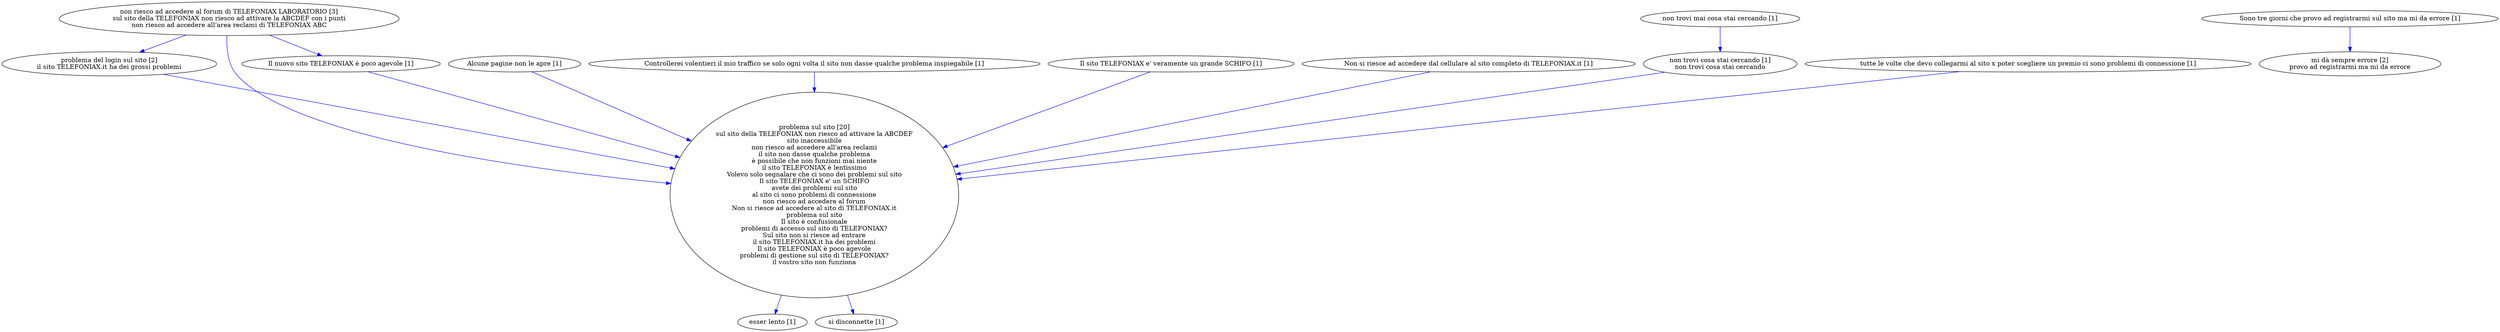 digraph collapsedGraph {
"problema del login sul sito [2]\nil sito TELEFONIAX.it ha dei grossi problemi""problema sul sito [20]\nsul sito della TELEFONIAX non riesco ad attivare la ABCDEF\nsito inaccessibile\nnon riesco ad accedere all'area reclami\nil sito non dasse qualche problema\nè possibile che non funzioni mai niente\nil sito TELEFONIAX è lentissimo\nVolevo solo segnalare che ci sono dei problemi sul sito\nIl sito TELEFONIAX e' un SCHIFO\navete dei problemi sul sito\nal sito ci sono problemi di connessione\nnon riesco ad accedere al forum\nNon si riesce ad accedere al sito di TELEFONIAX.it\nproblema sul sito\nIl sito è confusionale\nproblemi di accesso sul sito di TELEFONIAX?\nSul sito non si riesce ad entrare\nil sito TELEFONIAX.it ha dei problemi\nIl sito TELEFONIAX è poco agevole\nproblemi di gestione sul sito di TELEFONIAX?\nil vostro sito non funziona""mi dà sempre errore [2]\nprovo ad registrarmi ma mi da errore""non riesco ad accedere al forum di TELEFONIAX LABORATORIO [3]\nsul sito della TELEFONIAX non riesco ad attivare la ABCDEF con i punti\nnon riesco ad accedere all'area reclami di TELEFONIAX ABC""Alcune pagine non le apre [1]""Controllerei volentieri il mio traffico se solo ogni volta il sito non dasse qualche problema inspiegabile [1]""Il nuovo sito TELEFONIAX è poco agevole [1]""Il sito TELEFONIAX e' veramente un grande SCHIFO [1]""Non si riesce ad accedere dal cellulare al sito completo di TELEFONIAX.it [1]""Sono tre giorni che provo ad registrarmi sul sito ma mi da errore [1]""esser lento [1]""non trovi cosa stai cercando [1]\nnon trovi cosa stai cercando""non trovi mai cosa stai cercando [1]""si disconnette [1]""tutte le volte che devo collegarmi al sito x poter scegliere un premio ci sono problemi di connessione [1]""Il nuovo sito TELEFONIAX è poco agevole [1]" -> "problema sul sito [20]\nsul sito della TELEFONIAX non riesco ad attivare la ABCDEF\nsito inaccessibile\nnon riesco ad accedere all'area reclami\nil sito non dasse qualche problema\nè possibile che non funzioni mai niente\nil sito TELEFONIAX è lentissimo\nVolevo solo segnalare che ci sono dei problemi sul sito\nIl sito TELEFONIAX e' un SCHIFO\navete dei problemi sul sito\nal sito ci sono problemi di connessione\nnon riesco ad accedere al forum\nNon si riesce ad accedere al sito di TELEFONIAX.it\nproblema sul sito\nIl sito è confusionale\nproblemi di accesso sul sito di TELEFONIAX?\nSul sito non si riesce ad entrare\nil sito TELEFONIAX.it ha dei problemi\nIl sito TELEFONIAX è poco agevole\nproblemi di gestione sul sito di TELEFONIAX?\nil vostro sito non funziona" [color=blue]
"Il sito TELEFONIAX e' veramente un grande SCHIFO [1]" -> "problema sul sito [20]\nsul sito della TELEFONIAX non riesco ad attivare la ABCDEF\nsito inaccessibile\nnon riesco ad accedere all'area reclami\nil sito non dasse qualche problema\nè possibile che non funzioni mai niente\nil sito TELEFONIAX è lentissimo\nVolevo solo segnalare che ci sono dei problemi sul sito\nIl sito TELEFONIAX e' un SCHIFO\navete dei problemi sul sito\nal sito ci sono problemi di connessione\nnon riesco ad accedere al forum\nNon si riesce ad accedere al sito di TELEFONIAX.it\nproblema sul sito\nIl sito è confusionale\nproblemi di accesso sul sito di TELEFONIAX?\nSul sito non si riesce ad entrare\nil sito TELEFONIAX.it ha dei problemi\nIl sito TELEFONIAX è poco agevole\nproblemi di gestione sul sito di TELEFONIAX?\nil vostro sito non funziona" [color=blue]
"Non si riesce ad accedere dal cellulare al sito completo di TELEFONIAX.it [1]" -> "problema sul sito [20]\nsul sito della TELEFONIAX non riesco ad attivare la ABCDEF\nsito inaccessibile\nnon riesco ad accedere all'area reclami\nil sito non dasse qualche problema\nè possibile che non funzioni mai niente\nil sito TELEFONIAX è lentissimo\nVolevo solo segnalare che ci sono dei problemi sul sito\nIl sito TELEFONIAX e' un SCHIFO\navete dei problemi sul sito\nal sito ci sono problemi di connessione\nnon riesco ad accedere al forum\nNon si riesce ad accedere al sito di TELEFONIAX.it\nproblema sul sito\nIl sito è confusionale\nproblemi di accesso sul sito di TELEFONIAX?\nSul sito non si riesce ad entrare\nil sito TELEFONIAX.it ha dei problemi\nIl sito TELEFONIAX è poco agevole\nproblemi di gestione sul sito di TELEFONIAX?\nil vostro sito non funziona" [color=blue]
"problema sul sito [20]\nsul sito della TELEFONIAX non riesco ad attivare la ABCDEF\nsito inaccessibile\nnon riesco ad accedere all'area reclami\nil sito non dasse qualche problema\nè possibile che non funzioni mai niente\nil sito TELEFONIAX è lentissimo\nVolevo solo segnalare che ci sono dei problemi sul sito\nIl sito TELEFONIAX e' un SCHIFO\navete dei problemi sul sito\nal sito ci sono problemi di connessione\nnon riesco ad accedere al forum\nNon si riesce ad accedere al sito di TELEFONIAX.it\nproblema sul sito\nIl sito è confusionale\nproblemi di accesso sul sito di TELEFONIAX?\nSul sito non si riesce ad entrare\nil sito TELEFONIAX.it ha dei problemi\nIl sito TELEFONIAX è poco agevole\nproblemi di gestione sul sito di TELEFONIAX?\nil vostro sito non funziona" -> "esser lento [1]" [color=blue]
"problema del login sul sito [2]\nil sito TELEFONIAX.it ha dei grossi problemi" -> "problema sul sito [20]\nsul sito della TELEFONIAX non riesco ad attivare la ABCDEF\nsito inaccessibile\nnon riesco ad accedere all'area reclami\nil sito non dasse qualche problema\nè possibile che non funzioni mai niente\nil sito TELEFONIAX è lentissimo\nVolevo solo segnalare che ci sono dei problemi sul sito\nIl sito TELEFONIAX e' un SCHIFO\navete dei problemi sul sito\nal sito ci sono problemi di connessione\nnon riesco ad accedere al forum\nNon si riesce ad accedere al sito di TELEFONIAX.it\nproblema sul sito\nIl sito è confusionale\nproblemi di accesso sul sito di TELEFONIAX?\nSul sito non si riesce ad entrare\nil sito TELEFONIAX.it ha dei problemi\nIl sito TELEFONIAX è poco agevole\nproblemi di gestione sul sito di TELEFONIAX?\nil vostro sito non funziona" [color=blue]
"Alcune pagine non le apre [1]" -> "problema sul sito [20]\nsul sito della TELEFONIAX non riesco ad attivare la ABCDEF\nsito inaccessibile\nnon riesco ad accedere all'area reclami\nil sito non dasse qualche problema\nè possibile che non funzioni mai niente\nil sito TELEFONIAX è lentissimo\nVolevo solo segnalare che ci sono dei problemi sul sito\nIl sito TELEFONIAX e' un SCHIFO\navete dei problemi sul sito\nal sito ci sono problemi di connessione\nnon riesco ad accedere al forum\nNon si riesce ad accedere al sito di TELEFONIAX.it\nproblema sul sito\nIl sito è confusionale\nproblemi di accesso sul sito di TELEFONIAX?\nSul sito non si riesce ad entrare\nil sito TELEFONIAX.it ha dei problemi\nIl sito TELEFONIAX è poco agevole\nproblemi di gestione sul sito di TELEFONIAX?\nil vostro sito non funziona" [color=blue]
"Sono tre giorni che provo ad registrarmi sul sito ma mi da errore [1]" -> "mi dà sempre errore [2]\nprovo ad registrarmi ma mi da errore" [color=blue]
"non trovi mai cosa stai cercando [1]" -> "non trovi cosa stai cercando [1]\nnon trovi cosa stai cercando" [color=blue]
"non trovi cosa stai cercando [1]\nnon trovi cosa stai cercando" -> "problema sul sito [20]\nsul sito della TELEFONIAX non riesco ad attivare la ABCDEF\nsito inaccessibile\nnon riesco ad accedere all'area reclami\nil sito non dasse qualche problema\nè possibile che non funzioni mai niente\nil sito TELEFONIAX è lentissimo\nVolevo solo segnalare che ci sono dei problemi sul sito\nIl sito TELEFONIAX e' un SCHIFO\navete dei problemi sul sito\nal sito ci sono problemi di connessione\nnon riesco ad accedere al forum\nNon si riesce ad accedere al sito di TELEFONIAX.it\nproblema sul sito\nIl sito è confusionale\nproblemi di accesso sul sito di TELEFONIAX?\nSul sito non si riesce ad entrare\nil sito TELEFONIAX.it ha dei problemi\nIl sito TELEFONIAX è poco agevole\nproblemi di gestione sul sito di TELEFONIAX?\nil vostro sito non funziona" [color=blue]
"problema sul sito [20]\nsul sito della TELEFONIAX non riesco ad attivare la ABCDEF\nsito inaccessibile\nnon riesco ad accedere all'area reclami\nil sito non dasse qualche problema\nè possibile che non funzioni mai niente\nil sito TELEFONIAX è lentissimo\nVolevo solo segnalare che ci sono dei problemi sul sito\nIl sito TELEFONIAX e' un SCHIFO\navete dei problemi sul sito\nal sito ci sono problemi di connessione\nnon riesco ad accedere al forum\nNon si riesce ad accedere al sito di TELEFONIAX.it\nproblema sul sito\nIl sito è confusionale\nproblemi di accesso sul sito di TELEFONIAX?\nSul sito non si riesce ad entrare\nil sito TELEFONIAX.it ha dei problemi\nIl sito TELEFONIAX è poco agevole\nproblemi di gestione sul sito di TELEFONIAX?\nil vostro sito non funziona" -> "si disconnette [1]" [color=blue]
"Controllerei volentieri il mio traffico se solo ogni volta il sito non dasse qualche problema inspiegabile [1]" -> "problema sul sito [20]\nsul sito della TELEFONIAX non riesco ad attivare la ABCDEF\nsito inaccessibile\nnon riesco ad accedere all'area reclami\nil sito non dasse qualche problema\nè possibile che non funzioni mai niente\nil sito TELEFONIAX è lentissimo\nVolevo solo segnalare che ci sono dei problemi sul sito\nIl sito TELEFONIAX e' un SCHIFO\navete dei problemi sul sito\nal sito ci sono problemi di connessione\nnon riesco ad accedere al forum\nNon si riesce ad accedere al sito di TELEFONIAX.it\nproblema sul sito\nIl sito è confusionale\nproblemi di accesso sul sito di TELEFONIAX?\nSul sito non si riesce ad entrare\nil sito TELEFONIAX.it ha dei problemi\nIl sito TELEFONIAX è poco agevole\nproblemi di gestione sul sito di TELEFONIAX?\nil vostro sito non funziona" [color=blue]
"non riesco ad accedere al forum di TELEFONIAX LABORATORIO [3]\nsul sito della TELEFONIAX non riesco ad attivare la ABCDEF con i punti\nnon riesco ad accedere all'area reclami di TELEFONIAX ABC" -> "problema del login sul sito [2]\nil sito TELEFONIAX.it ha dei grossi problemi" [color=blue]
"non riesco ad accedere al forum di TELEFONIAX LABORATORIO [3]\nsul sito della TELEFONIAX non riesco ad attivare la ABCDEF con i punti\nnon riesco ad accedere all'area reclami di TELEFONIAX ABC" -> "Il nuovo sito TELEFONIAX è poco agevole [1]" [color=blue]
"non riesco ad accedere al forum di TELEFONIAX LABORATORIO [3]\nsul sito della TELEFONIAX non riesco ad attivare la ABCDEF con i punti\nnon riesco ad accedere all'area reclami di TELEFONIAX ABC" -> "problema sul sito [20]\nsul sito della TELEFONIAX non riesco ad attivare la ABCDEF\nsito inaccessibile\nnon riesco ad accedere all'area reclami\nil sito non dasse qualche problema\nè possibile che non funzioni mai niente\nil sito TELEFONIAX è lentissimo\nVolevo solo segnalare che ci sono dei problemi sul sito\nIl sito TELEFONIAX e' un SCHIFO\navete dei problemi sul sito\nal sito ci sono problemi di connessione\nnon riesco ad accedere al forum\nNon si riesce ad accedere al sito di TELEFONIAX.it\nproblema sul sito\nIl sito è confusionale\nproblemi di accesso sul sito di TELEFONIAX?\nSul sito non si riesce ad entrare\nil sito TELEFONIAX.it ha dei problemi\nIl sito TELEFONIAX è poco agevole\nproblemi di gestione sul sito di TELEFONIAX?\nil vostro sito non funziona" [color=blue]
"tutte le volte che devo collegarmi al sito x poter scegliere un premio ci sono problemi di connessione [1]" -> "problema sul sito [20]\nsul sito della TELEFONIAX non riesco ad attivare la ABCDEF\nsito inaccessibile\nnon riesco ad accedere all'area reclami\nil sito non dasse qualche problema\nè possibile che non funzioni mai niente\nil sito TELEFONIAX è lentissimo\nVolevo solo segnalare che ci sono dei problemi sul sito\nIl sito TELEFONIAX e' un SCHIFO\navete dei problemi sul sito\nal sito ci sono problemi di connessione\nnon riesco ad accedere al forum\nNon si riesce ad accedere al sito di TELEFONIAX.it\nproblema sul sito\nIl sito è confusionale\nproblemi di accesso sul sito di TELEFONIAX?\nSul sito non si riesce ad entrare\nil sito TELEFONIAX.it ha dei problemi\nIl sito TELEFONIAX è poco agevole\nproblemi di gestione sul sito di TELEFONIAX?\nil vostro sito non funziona" [color=blue]
}